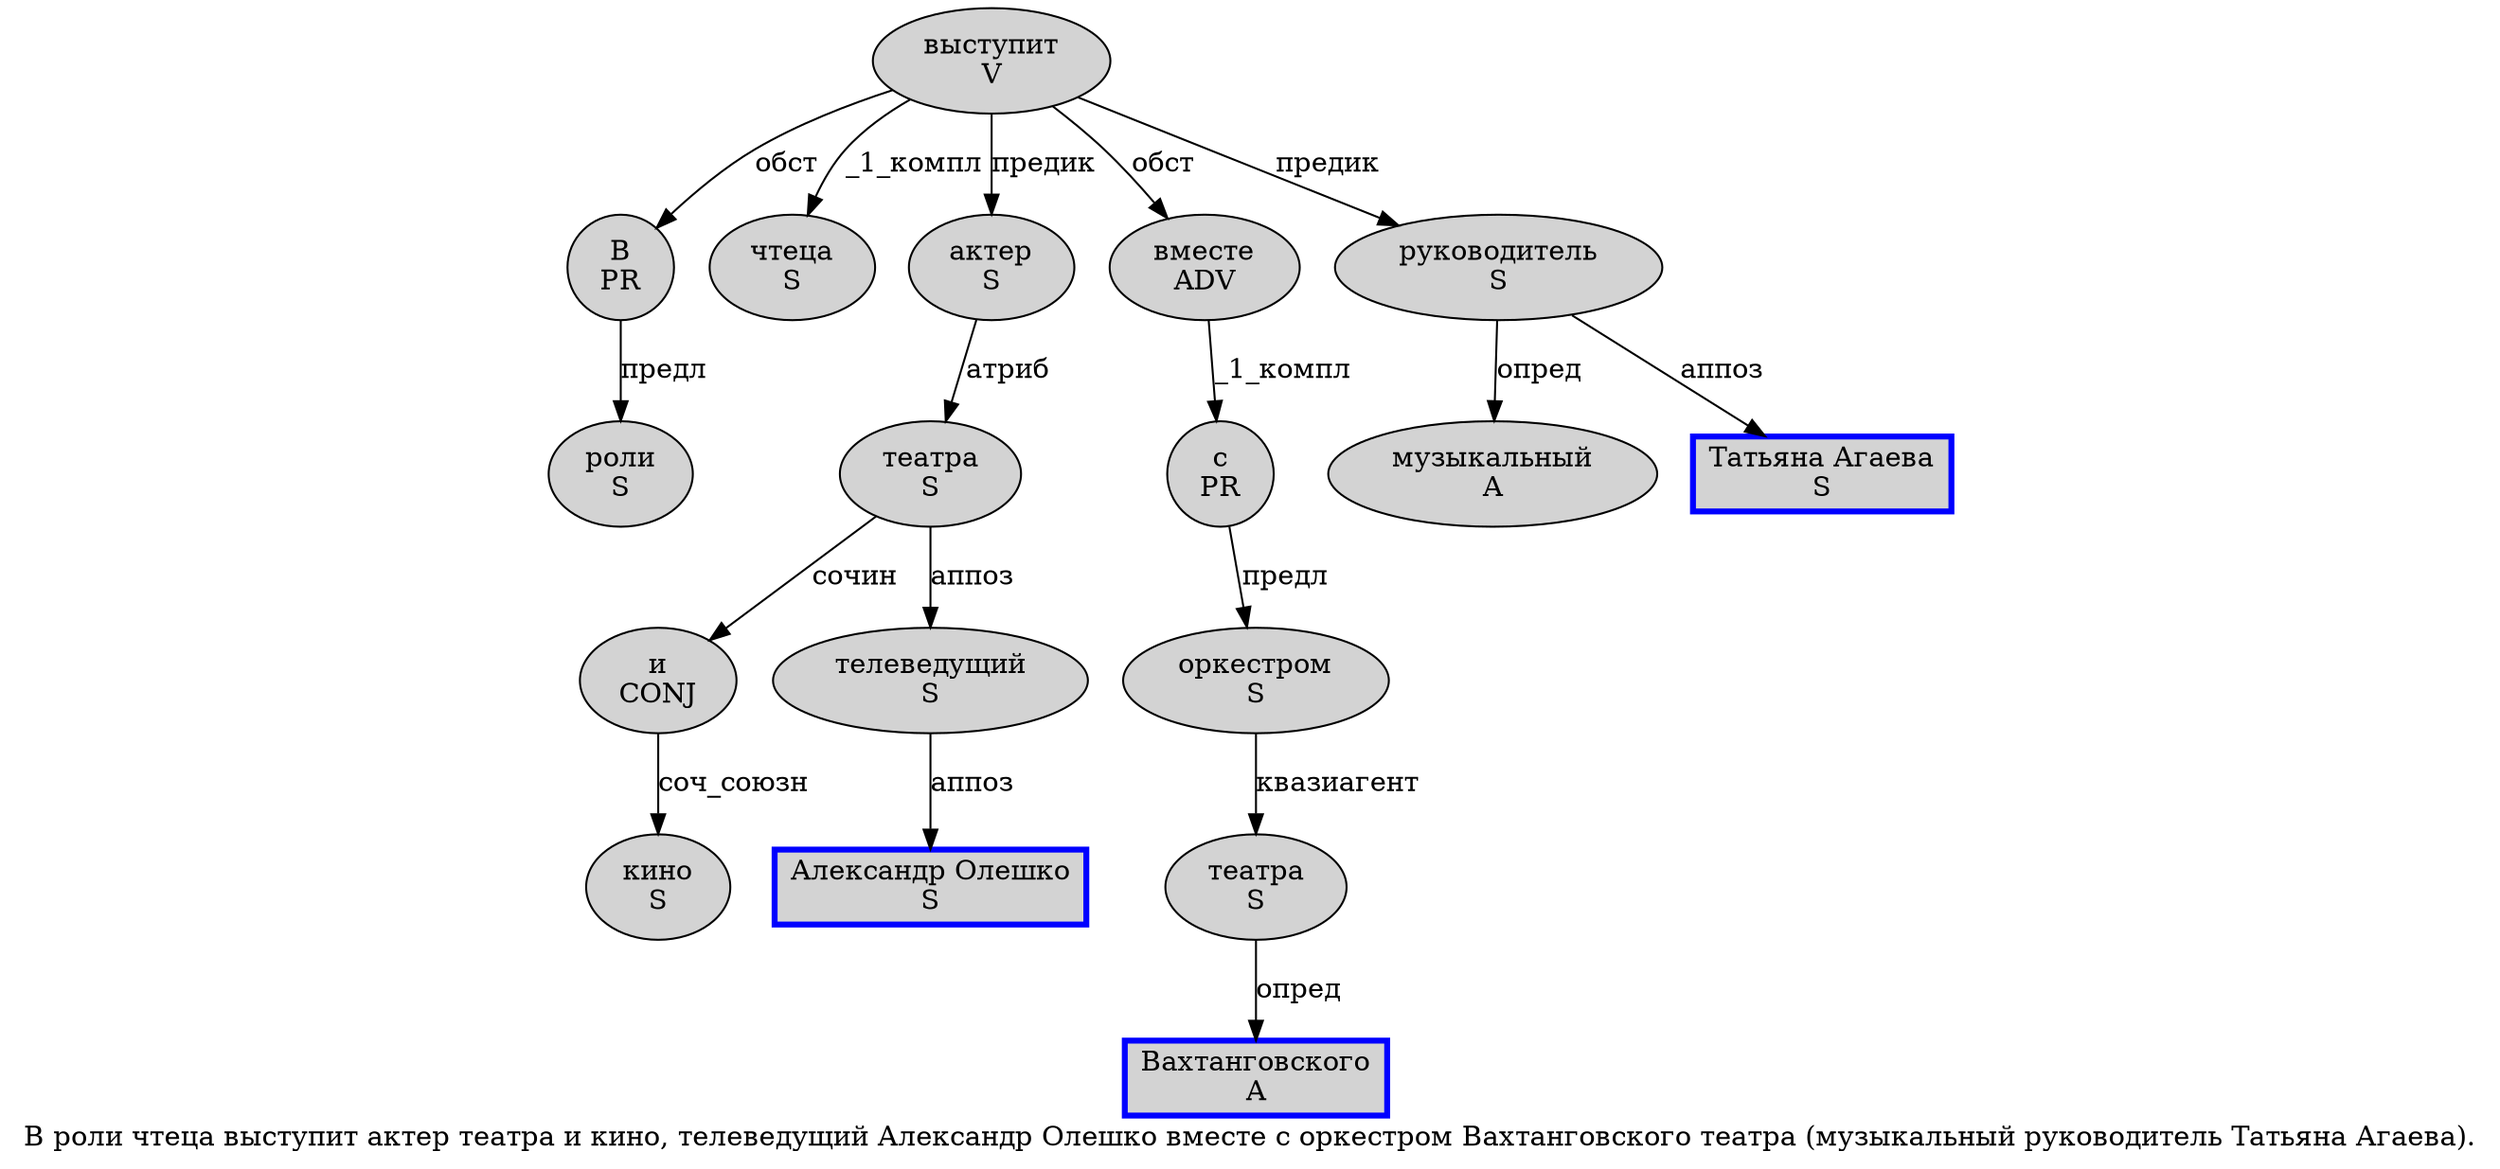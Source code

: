 digraph SENTENCE_167 {
	graph [label="В роли чтеца выступит актер театра и кино, телеведущий Александр Олешко вместе с оркестром Вахтанговского театра (музыкальный руководитель Татьяна Агаева)."]
	node [style=filled]
		0 [label="В
PR" color="" fillcolor=lightgray penwidth=1 shape=ellipse]
		1 [label="роли
S" color="" fillcolor=lightgray penwidth=1 shape=ellipse]
		2 [label="чтеца
S" color="" fillcolor=lightgray penwidth=1 shape=ellipse]
		3 [label="выступит
V" color="" fillcolor=lightgray penwidth=1 shape=ellipse]
		4 [label="актер
S" color="" fillcolor=lightgray penwidth=1 shape=ellipse]
		5 [label="театра
S" color="" fillcolor=lightgray penwidth=1 shape=ellipse]
		6 [label="и
CONJ" color="" fillcolor=lightgray penwidth=1 shape=ellipse]
		7 [label="кино
S" color="" fillcolor=lightgray penwidth=1 shape=ellipse]
		9 [label="телеведущий
S" color="" fillcolor=lightgray penwidth=1 shape=ellipse]
		10 [label="Александр Олешко
S" color=blue fillcolor=lightgray penwidth=3 shape=box]
		11 [label="вместе
ADV" color="" fillcolor=lightgray penwidth=1 shape=ellipse]
		12 [label="с
PR" color="" fillcolor=lightgray penwidth=1 shape=ellipse]
		13 [label="оркестром
S" color="" fillcolor=lightgray penwidth=1 shape=ellipse]
		14 [label="Вахтанговского
A" color=blue fillcolor=lightgray penwidth=3 shape=box]
		15 [label="театра
S" color="" fillcolor=lightgray penwidth=1 shape=ellipse]
		17 [label="музыкальный
A" color="" fillcolor=lightgray penwidth=1 shape=ellipse]
		18 [label="руководитель
S" color="" fillcolor=lightgray penwidth=1 shape=ellipse]
		19 [label="Татьяна Агаева
S" color=blue fillcolor=lightgray penwidth=3 shape=box]
			0 -> 1 [label="предл"]
			5 -> 6 [label="сочин"]
			5 -> 9 [label="аппоз"]
			6 -> 7 [label="соч_союзн"]
			12 -> 13 [label="предл"]
			11 -> 12 [label="_1_компл"]
			13 -> 15 [label="квазиагент"]
			15 -> 14 [label="опред"]
			9 -> 10 [label="аппоз"]
			4 -> 5 [label="атриб"]
			18 -> 17 [label="опред"]
			18 -> 19 [label="аппоз"]
			3 -> 0 [label="обст"]
			3 -> 2 [label="_1_компл"]
			3 -> 4 [label="предик"]
			3 -> 11 [label="обст"]
			3 -> 18 [label="предик"]
}
